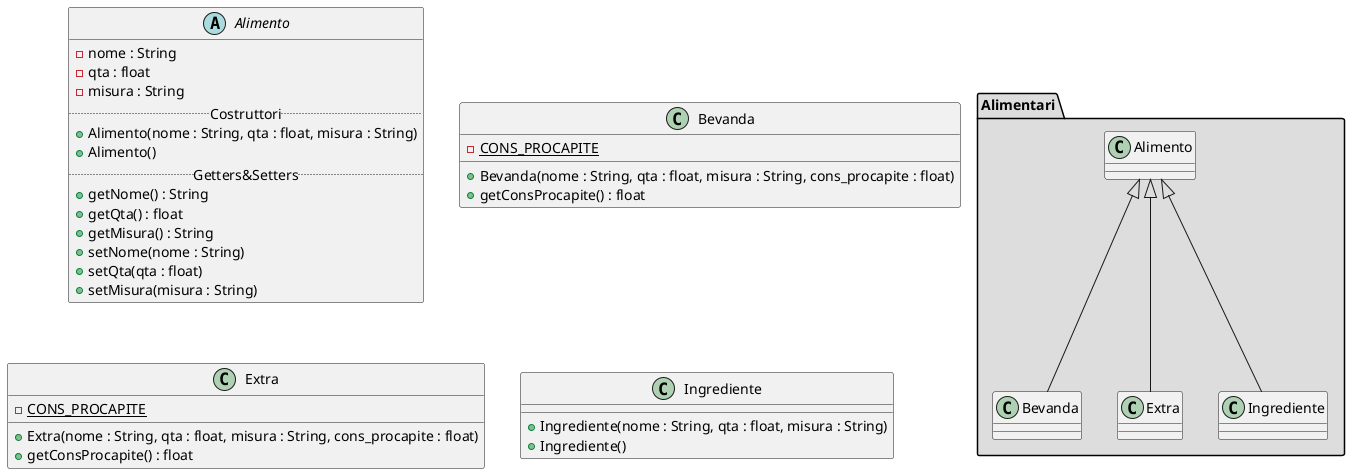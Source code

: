 @startuml
package "Alimentari" #DDDDDD{
Alimento <|-- Bevanda
Alimento <|-- Extra
Alimento <|-- Ingrediente
}
abstract class Alimento {
-nome : String
-qta : float
-misura : String
..Costruttori..
+Alimento(nome : String, qta : float, misura : String)
+Alimento()
..Getters&Setters..
+getNome() : String
+getQta() : float
+getMisura() : String
+setNome(nome : String)
+setQta(qta : float)
+setMisura(misura : String)
}

class Bevanda  {
-{static}CONS_PROCAPITE
+Bevanda(nome : String, qta : float, misura : String, cons_procapite : float)
+getConsProcapite() : float
}

class Extra {
-{static}CONS_PROCAPITE
+Extra(nome : String, qta : float, misura : String, cons_procapite : float)
+getConsProcapite() : float
}

class Ingrediente {
+Ingrediente(nome : String, qta : float, misura : String)
+Ingrediente()

}
@enduml